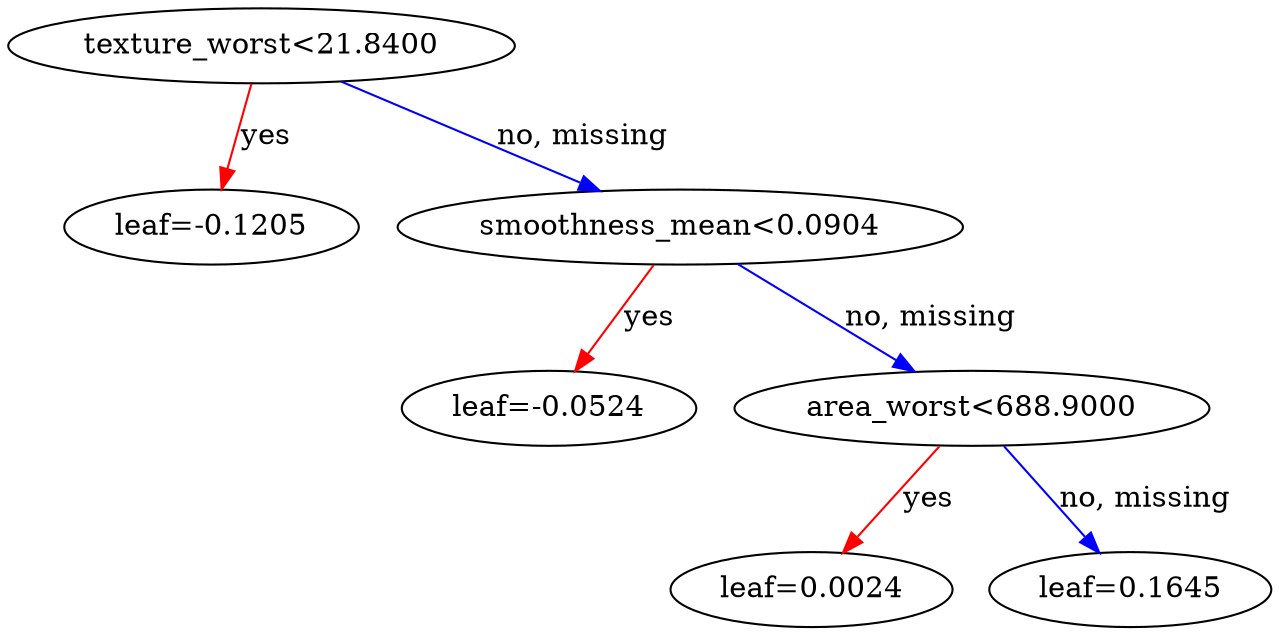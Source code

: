 digraph {
    graph [ rankdir=TB ]
    graph [ rankdir="UD" ]

    0 [ label="texture_worst<21.8400" ]
    0 -> 1 [label="yes" color="#FF0000"]
    0 -> 2 [label="no, missing" color="#0000FF"]

    1 [ label="leaf=-0.1205" ]

    2 [ label="smoothness_mean<0.0904" ]
    2 -> 3 [label="yes" color="#FF0000"]
    2 -> 4 [label="no, missing" color="#0000FF"]

    3 [ label="leaf=-0.0524" ]

    4 [ label="area_worst<688.9000" ]
    4 -> 5 [label="yes" color="#FF0000"]
    4 -> 6 [label="no, missing" color="#0000FF"]

    5 [ label="leaf=0.0024" ]

    6 [ label="leaf=0.1645" ]
}
